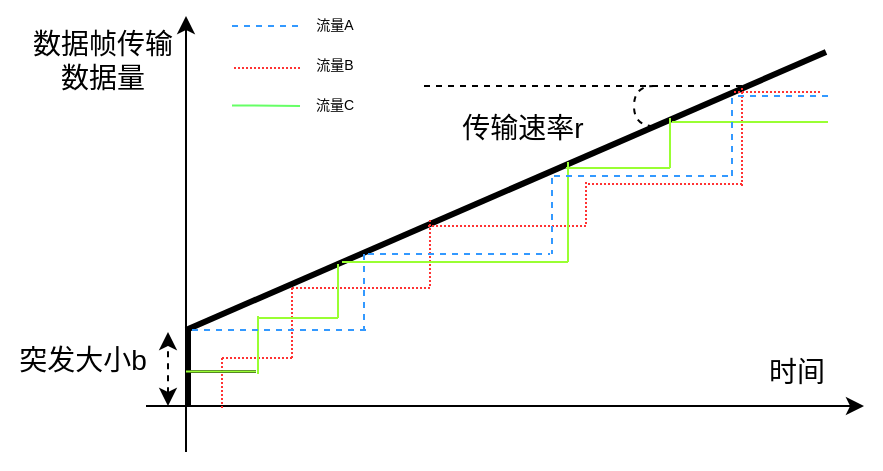 <mxfile version="14.6.12" type="github">
  <diagram id="aKYfyq-F96reblhsPgoP" name="Page-1">
    <mxGraphModel dx="569" dy="305" grid="0" gridSize="10" guides="1" tooltips="1" connect="1" arrows="1" fold="1" page="0" pageScale="1" pageWidth="827" pageHeight="1169" math="0" shadow="0">
      <root>
        <mxCell id="0" />
        <mxCell id="1" parent="0" />
        <mxCell id="4GZF3ECUth3r3qir9Lpn-1" value="" style="endArrow=classic;html=1;" parent="1" edge="1">
          <mxGeometry width="50" height="50" relative="1" as="geometry">
            <mxPoint x="291" y="440" as="sourcePoint" />
            <mxPoint x="291" y="222" as="targetPoint" />
          </mxGeometry>
        </mxCell>
        <mxCell id="4GZF3ECUth3r3qir9Lpn-2" value="" style="endArrow=classic;html=1;" parent="1" edge="1">
          <mxGeometry width="50" height="50" relative="1" as="geometry">
            <mxPoint x="271" y="417" as="sourcePoint" />
            <mxPoint x="630" y="417" as="targetPoint" />
          </mxGeometry>
        </mxCell>
        <mxCell id="4GZF3ECUth3r3qir9Lpn-3" value="" style="endArrow=none;html=1;strokeWidth=3;" parent="1" edge="1">
          <mxGeometry width="50" height="50" relative="1" as="geometry">
            <mxPoint x="292" y="417" as="sourcePoint" />
            <mxPoint x="292" y="378" as="targetPoint" />
          </mxGeometry>
        </mxCell>
        <mxCell id="4GZF3ECUth3r3qir9Lpn-4" value="" style="endArrow=none;html=1;strokeWidth=3;" parent="1" edge="1">
          <mxGeometry width="50" height="50" relative="1" as="geometry">
            <mxPoint x="611" y="240" as="sourcePoint" />
            <mxPoint x="291" y="379" as="targetPoint" />
          </mxGeometry>
        </mxCell>
        <mxCell id="4GZF3ECUth3r3qir9Lpn-5" value="" style="endArrow=none;html=1;strokeWidth=1;dashed=1;" parent="1" edge="1">
          <mxGeometry width="50" height="50" relative="1" as="geometry">
            <mxPoint x="410" y="257" as="sourcePoint" />
            <mxPoint x="573" y="257" as="targetPoint" />
          </mxGeometry>
        </mxCell>
        <mxCell id="4GZF3ECUth3r3qir9Lpn-6" value="&lt;span style=&quot;font-size: 14px&quot;&gt;传输速率r&lt;/span&gt;" style="text;html=1;strokeColor=none;fillColor=none;align=center;verticalAlign=middle;whiteSpace=wrap;rounded=0;" parent="1" vertex="1">
          <mxGeometry x="418" y="268" width="83" height="20" as="geometry" />
        </mxCell>
        <mxCell id="4GZF3ECUth3r3qir9Lpn-9" value="" style="shape=requiredInterface;html=1;verticalLabelPosition=bottom;rotation=-180;dashed=1;" parent="1" vertex="1">
          <mxGeometry x="515" y="257" width="10" height="20" as="geometry" />
        </mxCell>
        <mxCell id="4GZF3ECUth3r3qir9Lpn-12" value="&lt;span style=&quot;font-size: 14px&quot;&gt;数据帧传输数据量&lt;/span&gt;" style="text;html=1;strokeColor=none;fillColor=none;align=center;verticalAlign=middle;whiteSpace=wrap;rounded=0;" parent="1" vertex="1">
          <mxGeometry x="208" y="234" width="83" height="20" as="geometry" />
        </mxCell>
        <mxCell id="4GZF3ECUth3r3qir9Lpn-13" value="" style="endArrow=classic;startArrow=classic;html=1;dashed=1;strokeWidth=1;" parent="1" edge="1">
          <mxGeometry width="50" height="50" relative="1" as="geometry">
            <mxPoint x="282" y="417" as="sourcePoint" />
            <mxPoint x="282" y="380" as="targetPoint" />
          </mxGeometry>
        </mxCell>
        <mxCell id="4GZF3ECUth3r3qir9Lpn-14" value="&lt;span style=&quot;font-size: 14px&quot;&gt;突发大小b&lt;br&gt;&lt;/span&gt;" style="text;html=1;strokeColor=none;fillColor=none;align=center;verticalAlign=middle;whiteSpace=wrap;rounded=0;" parent="1" vertex="1">
          <mxGeometry x="198" y="384" width="83" height="20" as="geometry" />
        </mxCell>
        <mxCell id="4GZF3ECUth3r3qir9Lpn-15" value="" style="endArrow=none;dashed=1;html=1;strokeWidth=1;dashPattern=1 1;strokeColor=#FF3333;" parent="1" edge="1">
          <mxGeometry width="50" height="50" relative="1" as="geometry">
            <mxPoint x="309" y="418" as="sourcePoint" />
            <mxPoint x="309" y="393" as="targetPoint" />
          </mxGeometry>
        </mxCell>
        <mxCell id="4GZF3ECUth3r3qir9Lpn-16" value="" style="endArrow=none;dashed=1;html=1;strokeWidth=1;dashPattern=1 1;strokeColor=#FF3333;" parent="1" edge="1">
          <mxGeometry width="50" height="50" relative="1" as="geometry">
            <mxPoint x="344" y="393" as="sourcePoint" />
            <mxPoint x="309" y="393" as="targetPoint" />
          </mxGeometry>
        </mxCell>
        <mxCell id="4GZF3ECUth3r3qir9Lpn-17" value="" style="endArrow=none;dashed=1;html=1;strokeWidth=1;dashPattern=1 1;strokeColor=#FF3333;" parent="1" edge="1">
          <mxGeometry width="50" height="50" relative="1" as="geometry">
            <mxPoint x="344" y="358" as="sourcePoint" />
            <mxPoint x="344" y="393" as="targetPoint" />
          </mxGeometry>
        </mxCell>
        <mxCell id="4GZF3ECUth3r3qir9Lpn-18" value="" style="endArrow=none;dashed=1;html=1;strokeWidth=1;dashPattern=1 1;strokeColor=#FF3333;" parent="1" edge="1">
          <mxGeometry width="50" height="50" relative="1" as="geometry">
            <mxPoint x="413" y="358" as="sourcePoint" />
            <mxPoint x="344" y="358" as="targetPoint" />
          </mxGeometry>
        </mxCell>
        <mxCell id="4GZF3ECUth3r3qir9Lpn-19" value="" style="endArrow=none;dashed=1;html=1;strokeWidth=1;dashPattern=1 1;strokeColor=#FF3333;" parent="1" edge="1">
          <mxGeometry width="50" height="50" relative="1" as="geometry">
            <mxPoint x="413" y="324" as="sourcePoint" />
            <mxPoint x="413" y="357" as="targetPoint" />
          </mxGeometry>
        </mxCell>
        <mxCell id="4GZF3ECUth3r3qir9Lpn-23" value="" style="endArrow=none;html=1;strokeWidth=1;strokeColor=#99FF33;" parent="1" edge="1">
          <mxGeometry width="50" height="50" relative="1" as="geometry">
            <mxPoint x="533" y="273" as="sourcePoint" />
            <mxPoint x="533" y="298" as="targetPoint" />
          </mxGeometry>
        </mxCell>
        <mxCell id="4GZF3ECUth3r3qir9Lpn-24" value="" style="endArrow=none;dashed=1;html=1;strokeWidth=1;" parent="1" edge="1">
          <mxGeometry width="50" height="50" relative="1" as="geometry">
            <mxPoint x="291" y="417" as="sourcePoint" />
            <mxPoint x="291" y="392" as="targetPoint" />
          </mxGeometry>
        </mxCell>
        <mxCell id="4GZF3ECUth3r3qir9Lpn-26" value="" style="endArrow=none;html=1;strokeWidth=1;" parent="1" edge="1">
          <mxGeometry width="50" height="50" relative="1" as="geometry">
            <mxPoint x="327" y="372" as="sourcePoint" />
            <mxPoint x="327" y="401" as="targetPoint" />
          </mxGeometry>
        </mxCell>
        <mxCell id="4GZF3ECUth3r3qir9Lpn-29" value="" style="endArrow=none;dashed=1;html=1;strokeWidth=1;dashPattern=1 1;strokeColor=#FF3333;" parent="1" edge="1">
          <mxGeometry width="50" height="50" relative="1" as="geometry">
            <mxPoint x="412" y="327" as="sourcePoint" />
            <mxPoint x="491" y="327" as="targetPoint" />
          </mxGeometry>
        </mxCell>
        <mxCell id="4GZF3ECUth3r3qir9Lpn-30" value="" style="endArrow=none;dashed=1;html=1;strokeWidth=1;dashPattern=1 1;strokeColor=#FF3333;" parent="1" edge="1">
          <mxGeometry width="50" height="50" relative="1" as="geometry">
            <mxPoint x="491" y="305" as="sourcePoint" />
            <mxPoint x="491" y="327" as="targetPoint" />
          </mxGeometry>
        </mxCell>
        <mxCell id="4GZF3ECUth3r3qir9Lpn-31" value="" style="endArrow=none;dashed=1;html=1;strokeWidth=1;dashPattern=1 1;strokeColor=#FF3333;" parent="1" edge="1">
          <mxGeometry width="50" height="50" relative="1" as="geometry">
            <mxPoint x="492" y="306" as="sourcePoint" />
            <mxPoint x="569" y="306" as="targetPoint" />
          </mxGeometry>
        </mxCell>
        <mxCell id="4GZF3ECUth3r3qir9Lpn-32" value="" style="endArrow=none;dashed=1;html=1;strokeWidth=1;dashPattern=1 1;strokeColor=#FF3333;" parent="1" edge="1">
          <mxGeometry width="50" height="50" relative="1" as="geometry">
            <mxPoint x="569" y="258" as="sourcePoint" />
            <mxPoint x="569" y="307" as="targetPoint" />
          </mxGeometry>
        </mxCell>
        <mxCell id="4GZF3ECUth3r3qir9Lpn-33" value="" style="endArrow=none;html=1;strokeWidth=1;strokeColor=#99FF33;" parent="1" edge="1">
          <mxGeometry width="50" height="50" relative="1" as="geometry">
            <mxPoint x="534" y="275" as="sourcePoint" />
            <mxPoint x="612" y="275" as="targetPoint" />
          </mxGeometry>
        </mxCell>
        <mxCell id="4GZF3ECUth3r3qir9Lpn-34" value="" style="endArrow=none;dashed=1;html=1;strokeWidth=1;dashPattern=1 1;strokeColor=#FF3333;" parent="1" edge="1">
          <mxGeometry width="50" height="50" relative="1" as="geometry">
            <mxPoint x="565" y="260" as="sourcePoint" />
            <mxPoint x="609" y="260" as="targetPoint" />
          </mxGeometry>
        </mxCell>
        <mxCell id="4GZF3ECUth3r3qir9Lpn-47" value="" style="endArrow=none;html=1;strokeWidth=1;" parent="1" edge="1">
          <mxGeometry width="50" height="50" relative="1" as="geometry">
            <mxPoint x="326" y="399.83" as="sourcePoint" />
            <mxPoint x="291" y="399.83" as="targetPoint" />
          </mxGeometry>
        </mxCell>
        <mxCell id="4GZF3ECUth3r3qir9Lpn-48" value="" style="endArrow=none;html=1;strokeWidth=1;" parent="1" edge="1">
          <mxGeometry width="50" height="50" relative="1" as="geometry">
            <mxPoint x="367" y="373" as="sourcePoint" />
            <mxPoint x="327" y="373" as="targetPoint" />
          </mxGeometry>
        </mxCell>
        <mxCell id="4GZF3ECUth3r3qir9Lpn-49" value="" style="endArrow=none;html=1;strokeWidth=1;" parent="1" edge="1">
          <mxGeometry width="50" height="50" relative="1" as="geometry">
            <mxPoint x="367" y="346" as="sourcePoint" />
            <mxPoint x="367" y="373" as="targetPoint" />
          </mxGeometry>
        </mxCell>
        <mxCell id="4GZF3ECUth3r3qir9Lpn-50" value="" style="endArrow=none;html=1;strokeWidth=1;" parent="1" edge="1">
          <mxGeometry width="50" height="50" relative="1" as="geometry">
            <mxPoint x="369" y="345" as="sourcePoint" />
            <mxPoint x="482" y="345" as="targetPoint" />
          </mxGeometry>
        </mxCell>
        <mxCell id="4GZF3ECUth3r3qir9Lpn-51" value="" style="endArrow=none;html=1;strokeWidth=1;strokeColor=#99FF33;" parent="1" edge="1">
          <mxGeometry width="50" height="50" relative="1" as="geometry">
            <mxPoint x="482" y="295" as="sourcePoint" />
            <mxPoint x="482" y="345" as="targetPoint" />
          </mxGeometry>
        </mxCell>
        <mxCell id="4GZF3ECUth3r3qir9Lpn-52" value="" style="endArrow=none;html=1;strokeWidth=1;strokeColor=#99FF33;" parent="1" edge="1">
          <mxGeometry width="50" height="50" relative="1" as="geometry">
            <mxPoint x="481" y="298" as="sourcePoint" />
            <mxPoint x="533" y="298" as="targetPoint" />
          </mxGeometry>
        </mxCell>
        <mxCell id="4GZF3ECUth3r3qir9Lpn-53" value="" style="endArrow=none;dashed=1;html=1;strokeWidth=1;" parent="1" edge="1">
          <mxGeometry width="50" height="50" relative="1" as="geometry">
            <mxPoint x="294" y="379" as="sourcePoint" />
            <mxPoint x="381" y="379" as="targetPoint" />
          </mxGeometry>
        </mxCell>
        <mxCell id="4GZF3ECUth3r3qir9Lpn-54" value="" style="endArrow=none;dashed=1;html=1;strokeWidth=1;" parent="1" edge="1">
          <mxGeometry width="50" height="50" relative="1" as="geometry">
            <mxPoint x="380" y="341" as="sourcePoint" />
            <mxPoint x="380" y="379" as="targetPoint" />
          </mxGeometry>
        </mxCell>
        <mxCell id="4GZF3ECUth3r3qir9Lpn-55" value="" style="endArrow=none;dashed=1;html=1;strokeWidth=1;" parent="1" edge="1">
          <mxGeometry width="50" height="50" relative="1" as="geometry">
            <mxPoint x="382" y="341" as="sourcePoint" />
            <mxPoint x="473" y="341" as="targetPoint" />
          </mxGeometry>
        </mxCell>
        <mxCell id="4GZF3ECUth3r3qir9Lpn-56" value="" style="endArrow=none;dashed=1;html=1;strokeWidth=1;" parent="1" edge="1">
          <mxGeometry width="50" height="50" relative="1" as="geometry">
            <mxPoint x="474" y="303" as="sourcePoint" />
            <mxPoint x="474" y="341" as="targetPoint" />
          </mxGeometry>
        </mxCell>
        <mxCell id="4GZF3ECUth3r3qir9Lpn-57" value="" style="endArrow=none;dashed=1;html=1;strokeWidth=1;" parent="1" edge="1">
          <mxGeometry width="50" height="50" relative="1" as="geometry">
            <mxPoint x="475" y="302" as="sourcePoint" />
            <mxPoint x="565" y="302" as="targetPoint" />
          </mxGeometry>
        </mxCell>
        <mxCell id="4GZF3ECUth3r3qir9Lpn-58" value="" style="endArrow=none;dashed=1;html=1;strokeWidth=1;" parent="1" edge="1">
          <mxGeometry width="50" height="50" relative="1" as="geometry">
            <mxPoint x="564" y="302" as="sourcePoint" />
            <mxPoint x="564" y="262" as="targetPoint" />
          </mxGeometry>
        </mxCell>
        <mxCell id="4GZF3ECUth3r3qir9Lpn-59" value="" style="endArrow=none;dashed=1;html=1;strokeWidth=1;strokeColor=#3399FF;" parent="1" edge="1">
          <mxGeometry width="50" height="50" relative="1" as="geometry">
            <mxPoint x="612" y="262" as="sourcePoint" />
            <mxPoint x="564" y="262" as="targetPoint" />
          </mxGeometry>
        </mxCell>
        <mxCell id="4GZF3ECUth3r3qir9Lpn-60" value="&lt;span style=&quot;font-size: 14px&quot;&gt;时间&lt;/span&gt;" style="text;html=1;strokeColor=none;fillColor=none;align=center;verticalAlign=middle;whiteSpace=wrap;rounded=0;" parent="1" vertex="1">
          <mxGeometry x="555" y="390" width="83" height="20" as="geometry" />
        </mxCell>
        <mxCell id="4GZF3ECUth3r3qir9Lpn-61" value="" style="endArrow=none;dashed=1;html=1;strokeWidth=1;strokeColor=#3399FF;" parent="1" edge="1">
          <mxGeometry width="50" height="50" relative="1" as="geometry">
            <mxPoint x="347" y="227" as="sourcePoint" />
            <mxPoint x="314" y="227" as="targetPoint" />
          </mxGeometry>
        </mxCell>
        <mxCell id="4GZF3ECUth3r3qir9Lpn-62" value="&lt;span style=&quot;font-size: 7px;&quot;&gt;流量A&lt;/span&gt;" style="text;html=1;strokeColor=none;fillColor=none;align=center;verticalAlign=middle;whiteSpace=wrap;rounded=0;fontSize=7;" parent="1" vertex="1">
          <mxGeometry x="324" y="217" width="83" height="20" as="geometry" />
        </mxCell>
        <mxCell id="4GZF3ECUth3r3qir9Lpn-63" value="" style="endArrow=none;dashed=1;html=1;strokeWidth=1;dashPattern=1 1;strokeColor=#FF3333;" parent="1" edge="1">
          <mxGeometry width="50" height="50" relative="1" as="geometry">
            <mxPoint x="315" y="248" as="sourcePoint" />
            <mxPoint x="349" y="248" as="targetPoint" />
          </mxGeometry>
        </mxCell>
        <mxCell id="4GZF3ECUth3r3qir9Lpn-64" value="&lt;span style=&quot;font-size: 7px;&quot;&gt;流量B&lt;/span&gt;" style="text;html=1;strokeColor=none;fillColor=none;align=center;verticalAlign=middle;whiteSpace=wrap;rounded=0;fontSize=7;" parent="1" vertex="1">
          <mxGeometry x="324" y="237" width="83" height="20" as="geometry" />
        </mxCell>
        <mxCell id="4GZF3ECUth3r3qir9Lpn-66" value="" style="endArrow=none;html=1;strokeWidth=1;strokeColor=#66FF66;" parent="1" edge="1">
          <mxGeometry width="50" height="50" relative="1" as="geometry">
            <mxPoint x="314" y="266.71" as="sourcePoint" />
            <mxPoint x="348" y="267" as="targetPoint" />
          </mxGeometry>
        </mxCell>
        <mxCell id="4GZF3ECUth3r3qir9Lpn-67" value="&lt;span style=&quot;font-size: 7px;&quot;&gt;流量C&lt;/span&gt;" style="text;html=1;strokeColor=none;fillColor=none;align=center;verticalAlign=middle;whiteSpace=wrap;rounded=0;fontSize=7;" parent="1" vertex="1">
          <mxGeometry x="324" y="257" width="83" height="20" as="geometry" />
        </mxCell>
        <mxCell id="Y5aBa9h8l21w1bCfKnP4-1" value="" style="endArrow=none;dashed=1;html=1;strokeWidth=1;" parent="1" edge="1">
          <mxGeometry width="50" height="50" relative="1" as="geometry">
            <mxPoint x="474" y="303" as="sourcePoint" />
            <mxPoint x="474" y="341" as="targetPoint" />
          </mxGeometry>
        </mxCell>
        <mxCell id="ie1Cnw9ED11XpaK1czhp-1" value="" style="endArrow=none;html=1;strokeWidth=1;" edge="1" parent="1">
          <mxGeometry width="50" height="50" relative="1" as="geometry">
            <mxPoint x="326" y="399.8" as="sourcePoint" />
            <mxPoint x="291" y="399.8" as="targetPoint" />
          </mxGeometry>
        </mxCell>
        <mxCell id="ie1Cnw9ED11XpaK1czhp-2" value="" style="endArrow=none;html=1;strokeWidth=1;" edge="1" parent="1">
          <mxGeometry width="50" height="50" relative="1" as="geometry">
            <mxPoint x="326" y="399.8" as="sourcePoint" />
            <mxPoint x="291" y="399.8" as="targetPoint" />
          </mxGeometry>
        </mxCell>
        <mxCell id="ie1Cnw9ED11XpaK1czhp-3" value="" style="endArrow=none;html=1;strokeWidth=1;" edge="1" parent="1">
          <mxGeometry width="50" height="50" relative="1" as="geometry">
            <mxPoint x="327" y="372" as="sourcePoint" />
            <mxPoint x="327" y="401" as="targetPoint" />
          </mxGeometry>
        </mxCell>
        <mxCell id="ie1Cnw9ED11XpaK1czhp-4" value="" style="endArrow=none;html=1;strokeWidth=1;strokeColor=#99FF33;" edge="1" parent="1">
          <mxGeometry width="50" height="50" relative="1" as="geometry">
            <mxPoint x="326" y="399.8" as="sourcePoint" />
            <mxPoint x="291" y="399.8" as="targetPoint" />
          </mxGeometry>
        </mxCell>
        <mxCell id="ie1Cnw9ED11XpaK1czhp-5" value="" style="endArrow=none;html=1;strokeWidth=1;strokeColor=#99FF33;" edge="1" parent="1">
          <mxGeometry width="50" height="50" relative="1" as="geometry">
            <mxPoint x="327" y="372" as="sourcePoint" />
            <mxPoint x="327" y="401" as="targetPoint" />
          </mxGeometry>
        </mxCell>
        <mxCell id="ie1Cnw9ED11XpaK1czhp-6" value="" style="endArrow=none;html=1;strokeWidth=1;strokeColor=#99FF33;" edge="1" parent="1">
          <mxGeometry width="50" height="50" relative="1" as="geometry">
            <mxPoint x="367" y="373" as="sourcePoint" />
            <mxPoint x="327" y="373" as="targetPoint" />
          </mxGeometry>
        </mxCell>
        <mxCell id="ie1Cnw9ED11XpaK1czhp-7" value="" style="endArrow=none;html=1;strokeWidth=1;strokeColor=#99FF33;" edge="1" parent="1">
          <mxGeometry width="50" height="50" relative="1" as="geometry">
            <mxPoint x="367" y="346" as="sourcePoint" />
            <mxPoint x="367" y="373" as="targetPoint" />
          </mxGeometry>
        </mxCell>
        <mxCell id="ie1Cnw9ED11XpaK1czhp-8" value="" style="endArrow=none;html=1;strokeWidth=1;strokeColor=#99FF33;" edge="1" parent="1">
          <mxGeometry width="50" height="50" relative="1" as="geometry">
            <mxPoint x="369" y="345" as="sourcePoint" />
            <mxPoint x="482" y="345" as="targetPoint" />
          </mxGeometry>
        </mxCell>
        <mxCell id="ie1Cnw9ED11XpaK1czhp-9" value="" style="endArrow=none;dashed=1;html=1;strokeWidth=1;strokeColor=#3399FF;" edge="1" parent="1">
          <mxGeometry width="50" height="50" relative="1" as="geometry">
            <mxPoint x="294" y="379" as="sourcePoint" />
            <mxPoint x="381" y="379" as="targetPoint" />
          </mxGeometry>
        </mxCell>
        <mxCell id="ie1Cnw9ED11XpaK1czhp-10" value="" style="endArrow=none;dashed=1;html=1;strokeWidth=1;strokeColor=#3399FF;" edge="1" parent="1">
          <mxGeometry width="50" height="50" relative="1" as="geometry">
            <mxPoint x="380" y="341" as="sourcePoint" />
            <mxPoint x="380" y="379" as="targetPoint" />
          </mxGeometry>
        </mxCell>
        <mxCell id="ie1Cnw9ED11XpaK1czhp-11" value="" style="endArrow=none;dashed=1;html=1;strokeWidth=1;strokeColor=#3399FF;" edge="1" parent="1">
          <mxGeometry width="50" height="50" relative="1" as="geometry">
            <mxPoint x="382" y="341" as="sourcePoint" />
            <mxPoint x="473" y="341" as="targetPoint" />
          </mxGeometry>
        </mxCell>
        <mxCell id="ie1Cnw9ED11XpaK1czhp-12" value="" style="endArrow=none;dashed=1;html=1;strokeWidth=1;strokeColor=#3399FF;" edge="1" parent="1">
          <mxGeometry width="50" height="50" relative="1" as="geometry">
            <mxPoint x="474" y="303" as="sourcePoint" />
            <mxPoint x="474" y="341" as="targetPoint" />
          </mxGeometry>
        </mxCell>
        <mxCell id="ie1Cnw9ED11XpaK1czhp-13" value="" style="endArrow=none;dashed=1;html=1;strokeWidth=1;strokeColor=#3399FF;" edge="1" parent="1">
          <mxGeometry width="50" height="50" relative="1" as="geometry">
            <mxPoint x="475" y="302" as="sourcePoint" />
            <mxPoint x="565" y="302" as="targetPoint" />
          </mxGeometry>
        </mxCell>
        <mxCell id="ie1Cnw9ED11XpaK1czhp-14" value="" style="endArrow=none;dashed=1;html=1;strokeWidth=1;strokeColor=#3399FF;" edge="1" parent="1">
          <mxGeometry width="50" height="50" relative="1" as="geometry">
            <mxPoint x="564" y="302" as="sourcePoint" />
            <mxPoint x="564" y="262" as="targetPoint" />
          </mxGeometry>
        </mxCell>
      </root>
    </mxGraphModel>
  </diagram>
</mxfile>
